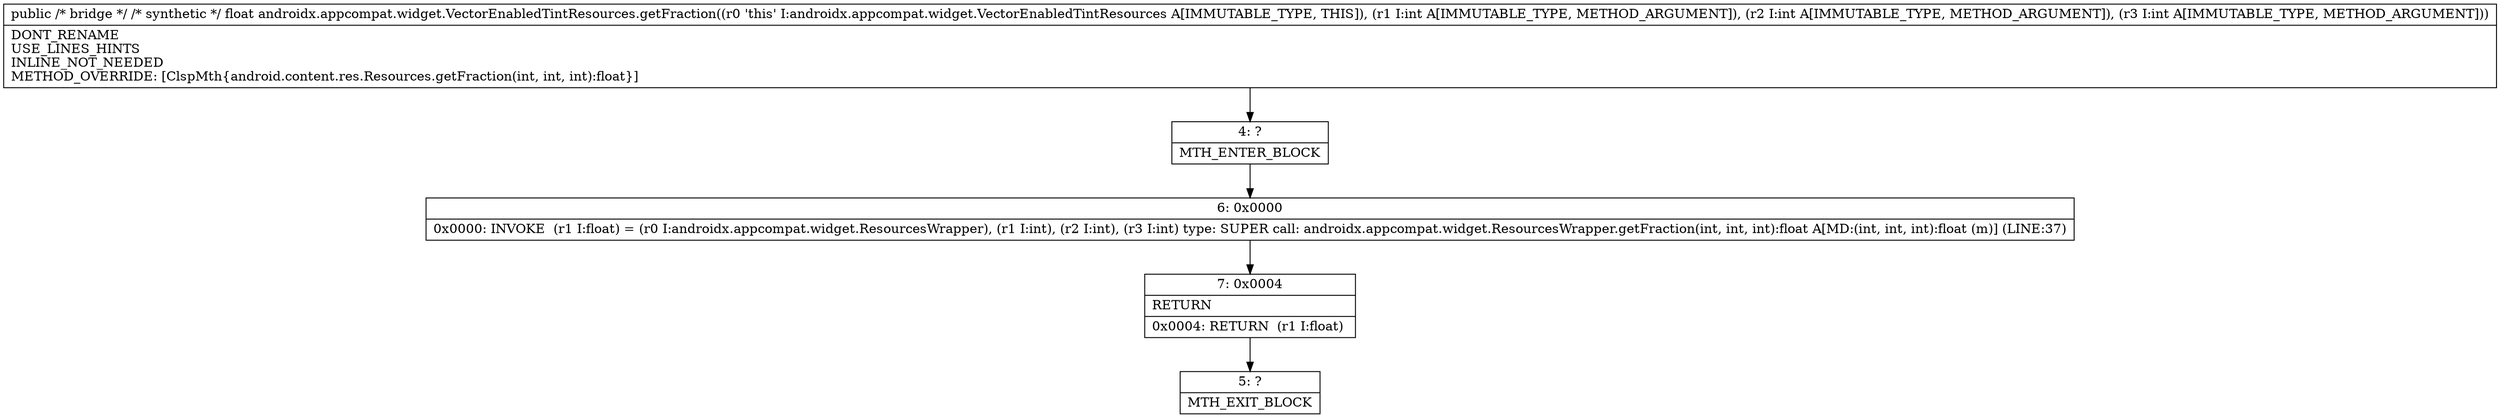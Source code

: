 digraph "CFG forandroidx.appcompat.widget.VectorEnabledTintResources.getFraction(III)F" {
Node_4 [shape=record,label="{4\:\ ?|MTH_ENTER_BLOCK\l}"];
Node_6 [shape=record,label="{6\:\ 0x0000|0x0000: INVOKE  (r1 I:float) = (r0 I:androidx.appcompat.widget.ResourcesWrapper), (r1 I:int), (r2 I:int), (r3 I:int) type: SUPER call: androidx.appcompat.widget.ResourcesWrapper.getFraction(int, int, int):float A[MD:(int, int, int):float (m)] (LINE:37)\l}"];
Node_7 [shape=record,label="{7\:\ 0x0004|RETURN\l|0x0004: RETURN  (r1 I:float) \l}"];
Node_5 [shape=record,label="{5\:\ ?|MTH_EXIT_BLOCK\l}"];
MethodNode[shape=record,label="{public \/* bridge *\/ \/* synthetic *\/ float androidx.appcompat.widget.VectorEnabledTintResources.getFraction((r0 'this' I:androidx.appcompat.widget.VectorEnabledTintResources A[IMMUTABLE_TYPE, THIS]), (r1 I:int A[IMMUTABLE_TYPE, METHOD_ARGUMENT]), (r2 I:int A[IMMUTABLE_TYPE, METHOD_ARGUMENT]), (r3 I:int A[IMMUTABLE_TYPE, METHOD_ARGUMENT]))  | DONT_RENAME\lUSE_LINES_HINTS\lINLINE_NOT_NEEDED\lMETHOD_OVERRIDE: [ClspMth\{android.content.res.Resources.getFraction(int, int, int):float\}]\l}"];
MethodNode -> Node_4;Node_4 -> Node_6;
Node_6 -> Node_7;
Node_7 -> Node_5;
}

